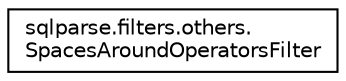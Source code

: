 digraph "Graphical Class Hierarchy"
{
 // LATEX_PDF_SIZE
  edge [fontname="Helvetica",fontsize="10",labelfontname="Helvetica",labelfontsize="10"];
  node [fontname="Helvetica",fontsize="10",shape=record];
  rankdir="LR";
  Node0 [label="sqlparse.filters.others.\lSpacesAroundOperatorsFilter",height=0.2,width=0.4,color="black", fillcolor="white", style="filled",URL="$classsqlparse_1_1filters_1_1others_1_1_spaces_around_operators_filter.html",tooltip=" "];
}
